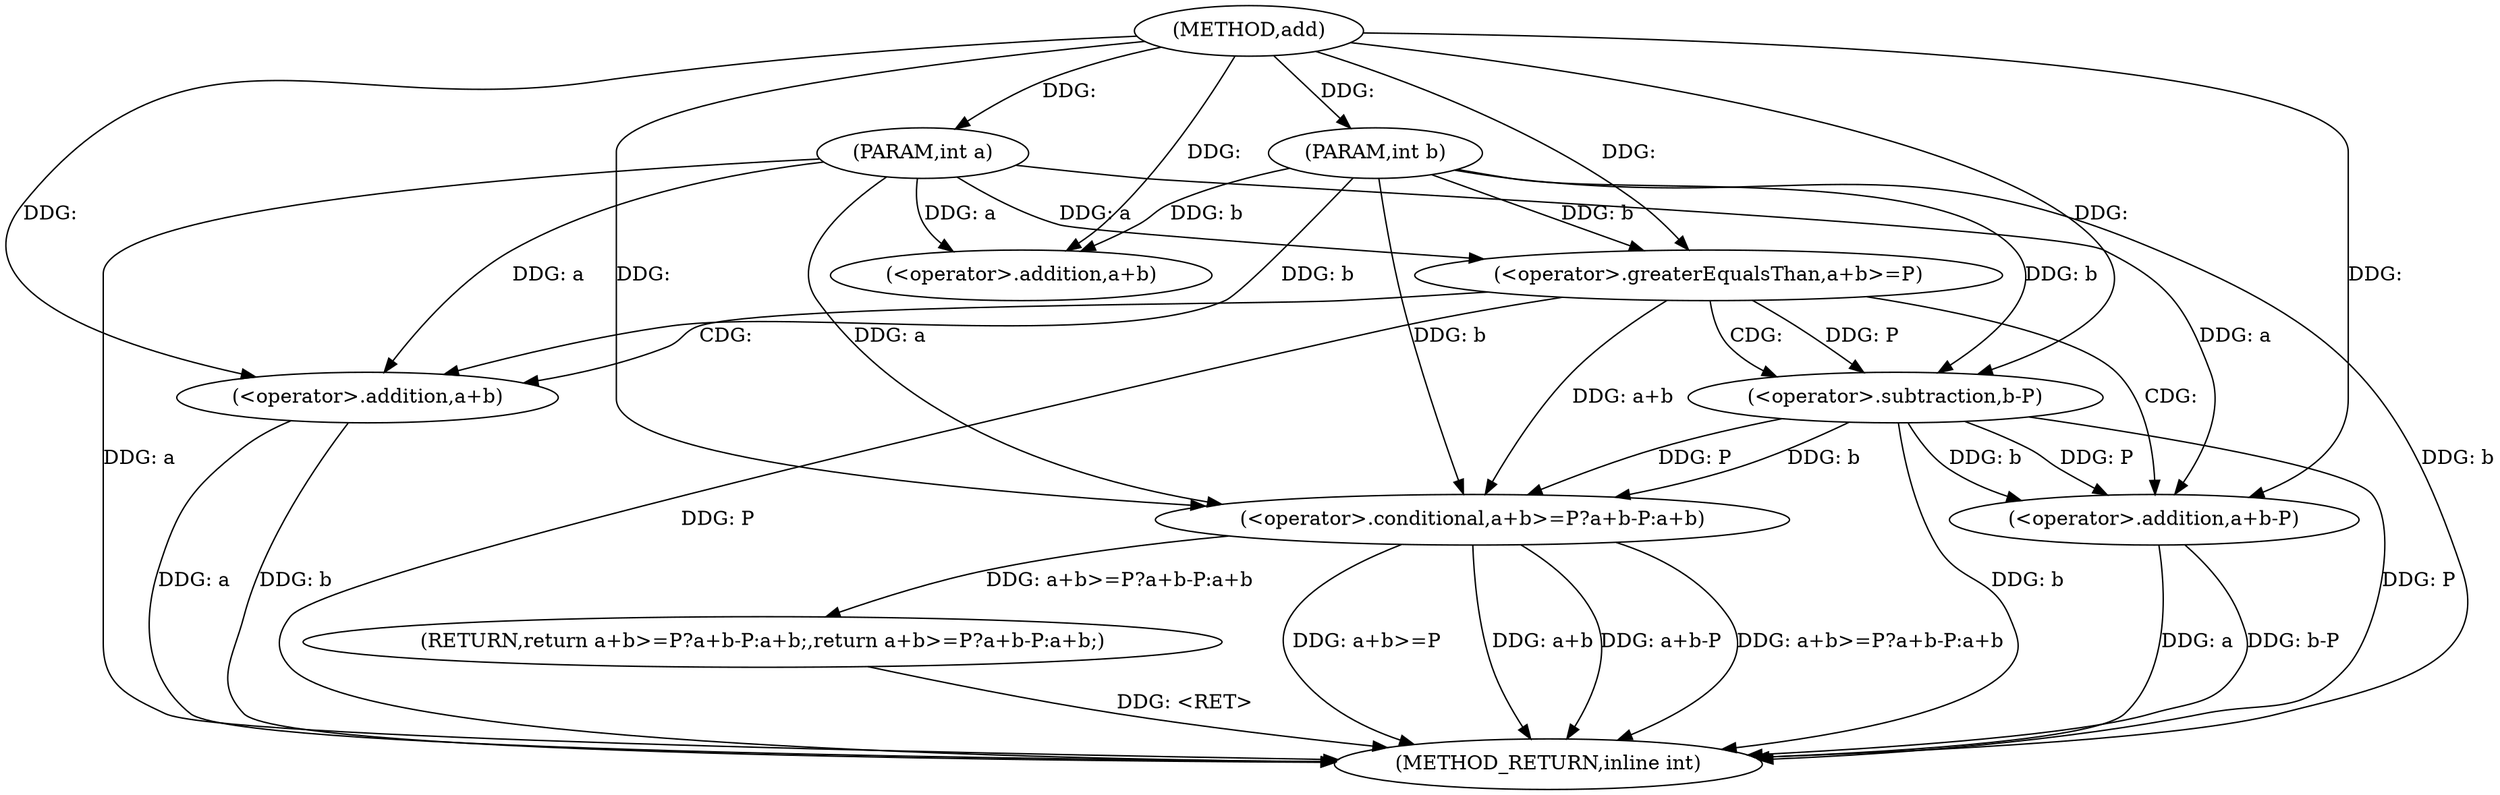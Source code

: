 digraph "add" {  
"1000140" [label = "(METHOD,add)" ]
"1000159" [label = "(METHOD_RETURN,inline int)" ]
"1000141" [label = "(PARAM,int a)" ]
"1000142" [label = "(PARAM,int b)" ]
"1000144" [label = "(RETURN,return a+b>=P?a+b-P:a+b;,return a+b>=P?a+b-P:a+b;)" ]
"1000145" [label = "(<operator>.conditional,a+b>=P?a+b-P:a+b)" ]
"1000146" [label = "(<operator>.greaterEqualsThan,a+b>=P)" ]
"1000151" [label = "(<operator>.addition,a+b-P)" ]
"1000156" [label = "(<operator>.addition,a+b)" ]
"1000147" [label = "(<operator>.addition,a+b)" ]
"1000153" [label = "(<operator>.subtraction,b-P)" ]
  "1000141" -> "1000159"  [ label = "DDG: a"] 
  "1000142" -> "1000159"  [ label = "DDG: b"] 
  "1000146" -> "1000159"  [ label = "DDG: P"] 
  "1000145" -> "1000159"  [ label = "DDG: a+b>=P"] 
  "1000156" -> "1000159"  [ label = "DDG: a"] 
  "1000156" -> "1000159"  [ label = "DDG: b"] 
  "1000145" -> "1000159"  [ label = "DDG: a+b"] 
  "1000151" -> "1000159"  [ label = "DDG: a"] 
  "1000153" -> "1000159"  [ label = "DDG: b"] 
  "1000153" -> "1000159"  [ label = "DDG: P"] 
  "1000151" -> "1000159"  [ label = "DDG: b-P"] 
  "1000145" -> "1000159"  [ label = "DDG: a+b-P"] 
  "1000145" -> "1000159"  [ label = "DDG: a+b>=P?a+b-P:a+b"] 
  "1000144" -> "1000159"  [ label = "DDG: <RET>"] 
  "1000140" -> "1000141"  [ label = "DDG: "] 
  "1000140" -> "1000142"  [ label = "DDG: "] 
  "1000145" -> "1000144"  [ label = "DDG: a+b>=P?a+b-P:a+b"] 
  "1000146" -> "1000145"  [ label = "DDG: a+b"] 
  "1000141" -> "1000145"  [ label = "DDG: a"] 
  "1000140" -> "1000145"  [ label = "DDG: "] 
  "1000142" -> "1000145"  [ label = "DDG: b"] 
  "1000153" -> "1000145"  [ label = "DDG: P"] 
  "1000153" -> "1000145"  [ label = "DDG: b"] 
  "1000141" -> "1000146"  [ label = "DDG: a"] 
  "1000140" -> "1000146"  [ label = "DDG: "] 
  "1000142" -> "1000146"  [ label = "DDG: b"] 
  "1000141" -> "1000151"  [ label = "DDG: a"] 
  "1000140" -> "1000151"  [ label = "DDG: "] 
  "1000153" -> "1000151"  [ label = "DDG: P"] 
  "1000153" -> "1000151"  [ label = "DDG: b"] 
  "1000141" -> "1000156"  [ label = "DDG: a"] 
  "1000140" -> "1000156"  [ label = "DDG: "] 
  "1000142" -> "1000156"  [ label = "DDG: b"] 
  "1000141" -> "1000147"  [ label = "DDG: a"] 
  "1000140" -> "1000147"  [ label = "DDG: "] 
  "1000142" -> "1000147"  [ label = "DDG: b"] 
  "1000142" -> "1000153"  [ label = "DDG: b"] 
  "1000140" -> "1000153"  [ label = "DDG: "] 
  "1000146" -> "1000153"  [ label = "DDG: P"] 
  "1000146" -> "1000156"  [ label = "CDG: "] 
  "1000146" -> "1000151"  [ label = "CDG: "] 
  "1000146" -> "1000153"  [ label = "CDG: "] 
}
